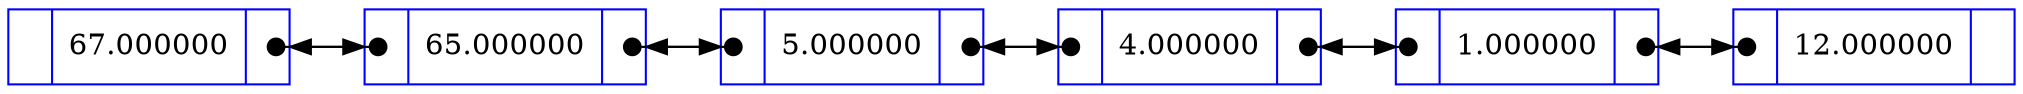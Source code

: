 digraph G {
rankdir=LR;
node [shape=record, color=blue, width=0.5, height=0.5]; 

node0 [label="{<a>|67.000000|<b>}"];
node1 [label="{<a>|65.000000|<b>}"];
node2 [label="{<a>|5.000000|<b>}"];
node3 [label="{<a>|4.000000|<b>}"];
node4 [label="{<a>|1.000000|<b>}"];
node5 [label="{<a>|12.000000|<b>}"];

node0:b:c -> node1:a:c [arrowtail=dot, dir=both,tailclip=false];
node1:b:c -> node2:a:c [arrowtail=dot, dir=both,tailclip=false];
node2:b:c -> node3:a:c [arrowtail=dot, dir=both,tailclip=false];
node3:b:c -> node4:a:c [arrowtail=dot, dir=both,tailclip=false];
node4:b:c -> node5:a:c [arrowtail=dot, dir=both,tailclip=false];

node1:a:c -> node0:b:c [arrowtail=dot, dir=both,tailclip=false];
node2:a:c -> node1:b:c [arrowtail=dot, dir=both,tailclip=false];
node3:a:c -> node2:b:c [arrowtail=dot, dir=both,tailclip=false];
node4:a:c -> node3:b:c [arrowtail=dot, dir=both,tailclip=false];
node5:a:c -> node4:b:c [arrowtail=dot, dir=both,tailclip=false];

}

